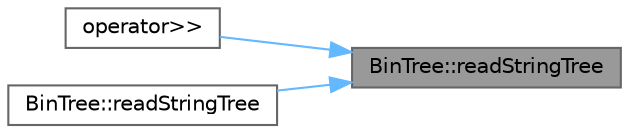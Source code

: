 digraph "BinTree::readStringTree"
{
 // LATEX_PDF_SIZE
  bgcolor="transparent";
  edge [fontname=Helvetica,fontsize=10,labelfontname=Helvetica,labelfontsize=10];
  node [fontname=Helvetica,fontsize=10,shape=box,height=0.2,width=0.4];
  rankdir="RL";
  Node1 [id="Node000001",label="BinTree::readStringTree",height=0.2,width=0.4,color="gray40", fillcolor="grey60", style="filled", fontcolor="black",tooltip=" "];
  Node1 -> Node2 [id="edge1_Node000001_Node000002",dir="back",color="steelblue1",style="solid",tooltip=" "];
  Node2 [id="Node000002",label="operator\>\>",height=0.2,width=0.4,color="grey40", fillcolor="white", style="filled",URL="$BinTree_8hh.html#a65e9c70c68f0acb4b776c9083dc9c22e",tooltip=" "];
  Node1 -> Node3 [id="edge2_Node000001_Node000003",dir="back",color="steelblue1",style="solid",tooltip=" "];
  Node3 [id="Node000003",label="BinTree::readStringTree",height=0.2,width=0.4,color="grey40", fillcolor="white", style="filled",URL="$classBinTree.html#abfb598ef95c409d3a07571297bcedd21",tooltip=" "];
}
